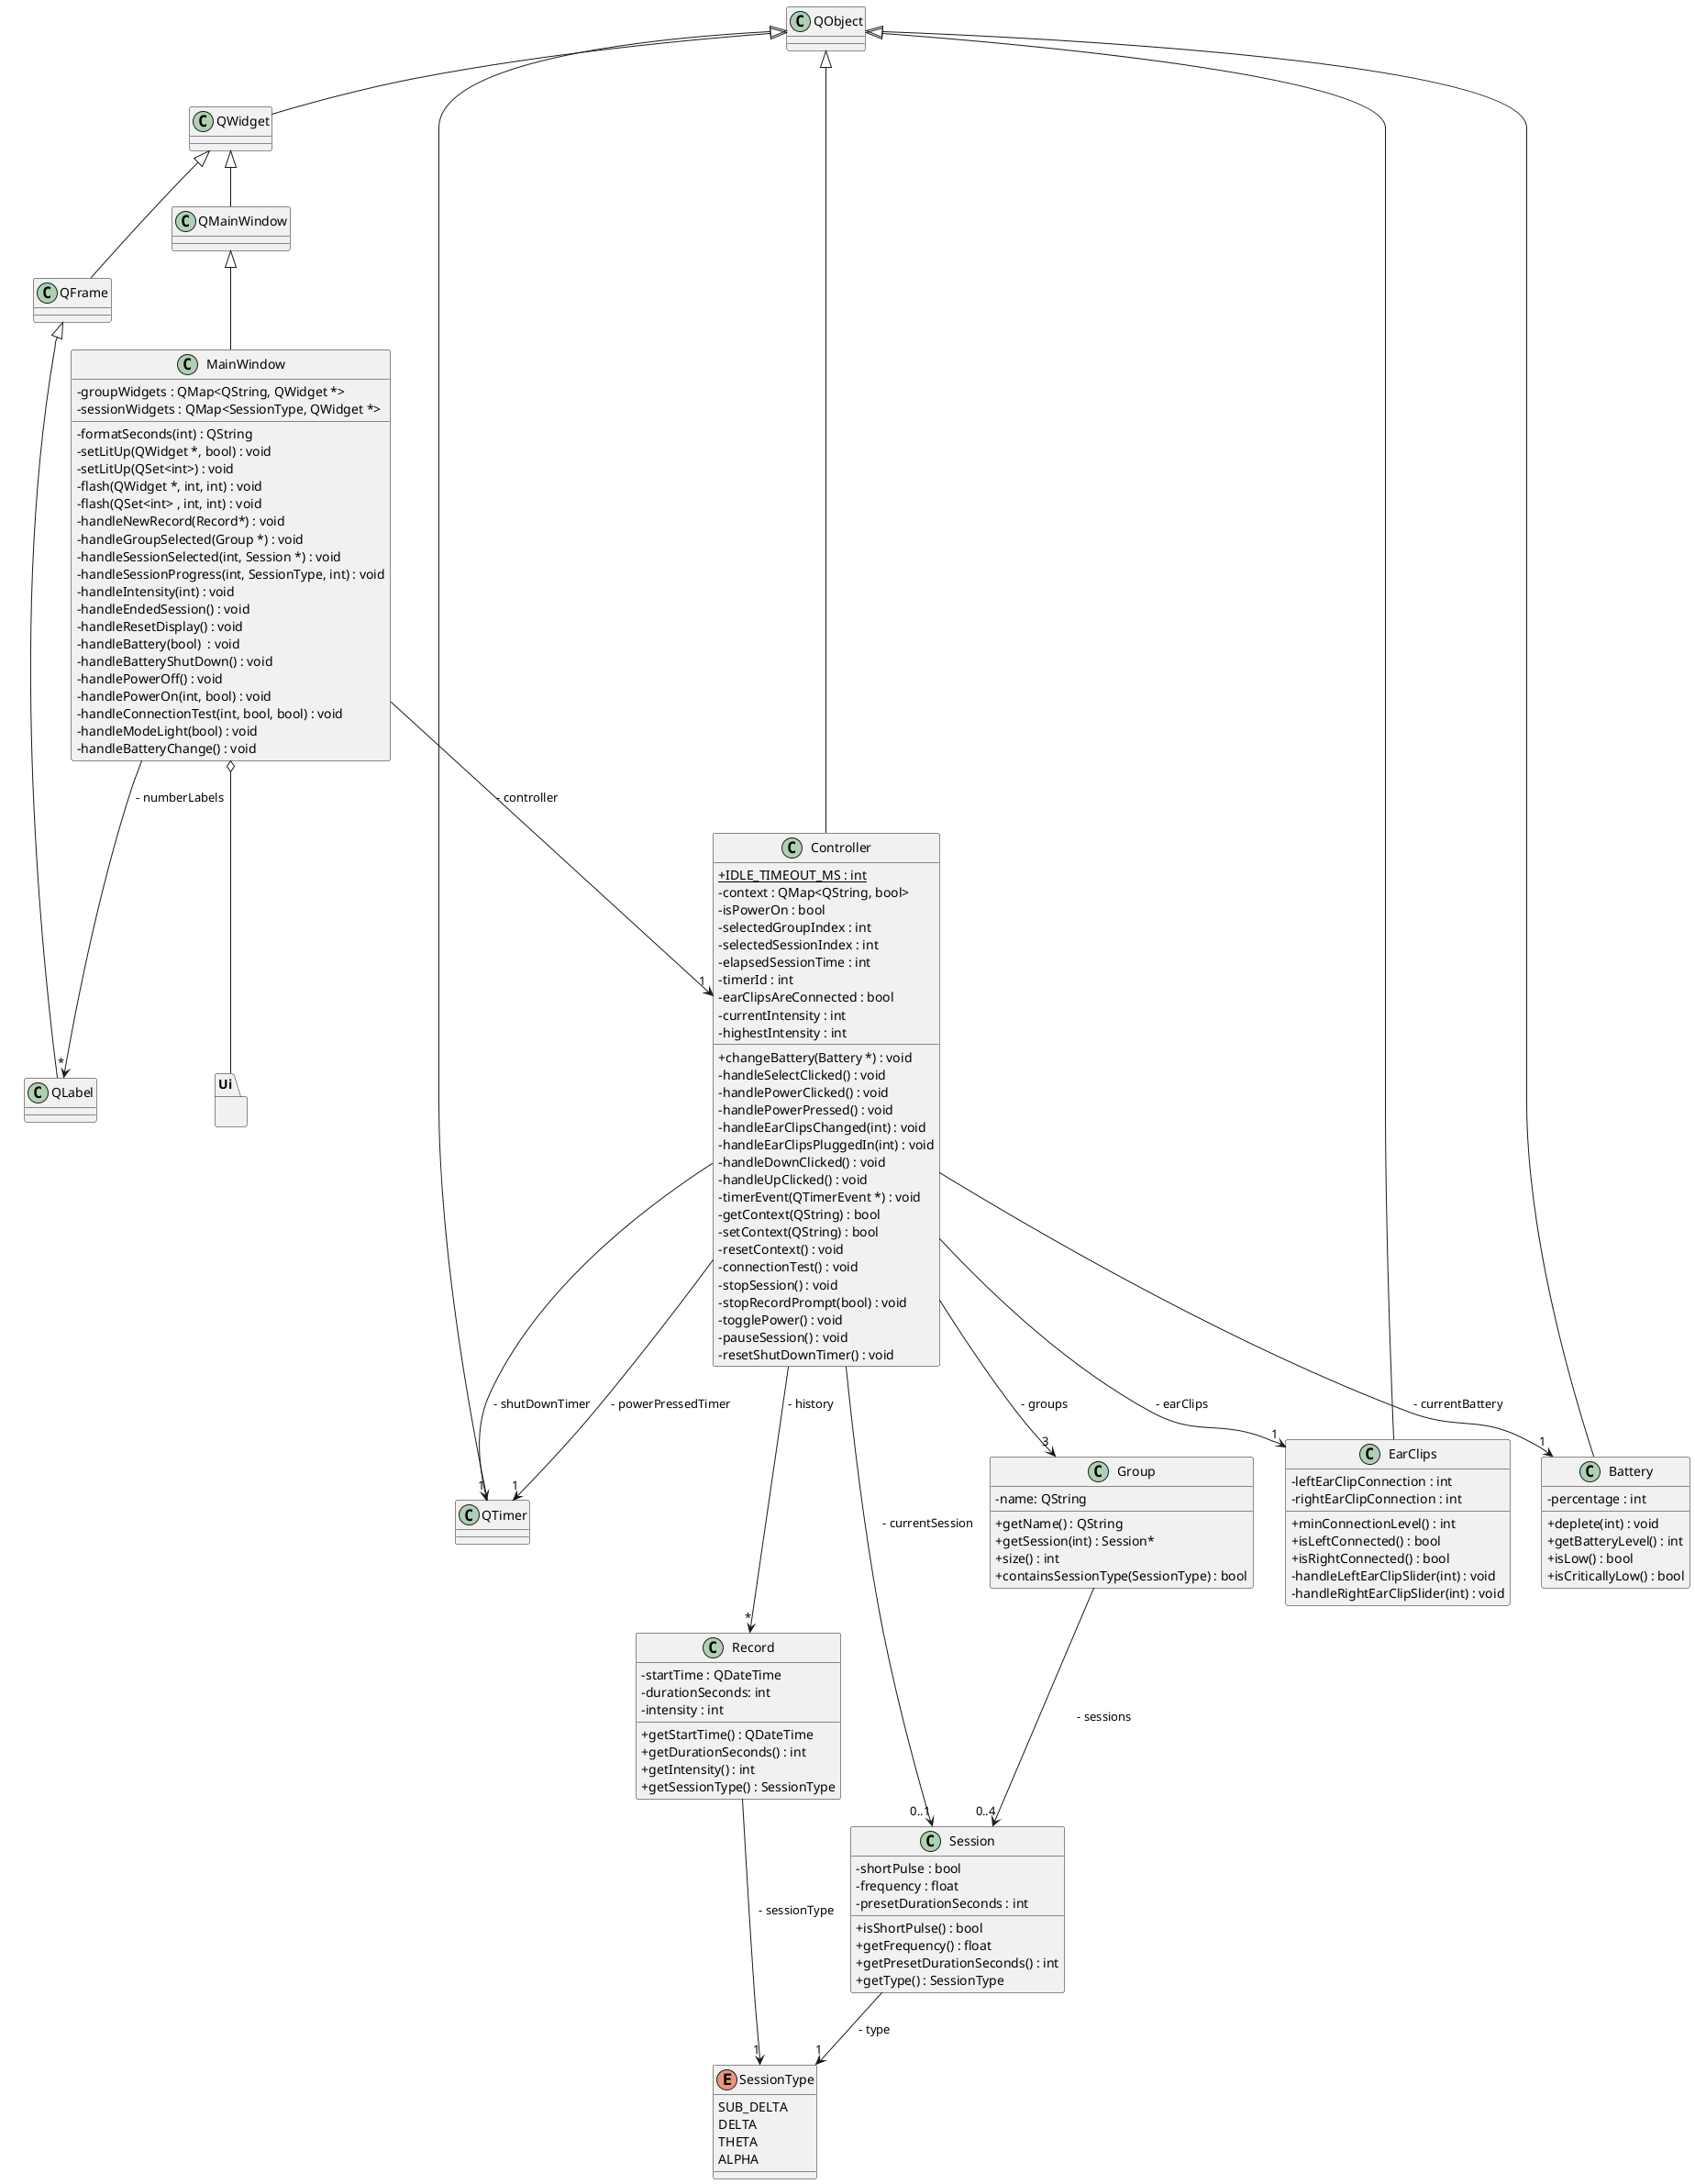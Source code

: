 @startuml class-diagram
skinparam classAttributeIconSize 0

QObject <|-- QWidget
QWidget <|-- QMainWindow
QWidget <|-- QFrame
QFrame <|-- QLabel
QMainWindow <|-- MainWindow
MainWindow --> "1" Controller : " - controller"
MainWindow --> "*" QLabel : " - numberLabels"

namespace Ui {
}

MainWindow o-- Ui

class MainWindow {
  - groupWidgets : QMap<QString, QWidget *>
  - sessionWidgets : QMap<SessionType, QWidget *>
  - formatSeconds(int) : QString
  - setLitUp(QWidget *, bool) : void
  - setLitUp(QSet<int>) : void
  - flash(QWidget *, int, int) : void
  - flash(QSet<int> , int, int) : void
  - handleNewRecord(Record*) : void
  - handleGroupSelected(Group *) : void 
  - handleSessionSelected(int, Session *) : void
  - handleSessionProgress(int, SessionType, int) : void
  - handleIntensity(int) : void
  - handleEndedSession() : void
  - handleResetDisplay() : void
  - handleBattery(bool)  : void 
  - handleBatteryShutDown() : void
  - handlePowerOff() : void
  - handlePowerOn(int, bool) : void
  - handleConnectionTest(int, bool, bool) : void
  - handleModeLight(bool) : void
  - handleBatteryChange() : void
}

QObject <|-- QTimer
QObject <|-- Controller
Controller --> "*" Record : " - history"
Controller --> "3" Group : " - groups"
Controller --> "1" QTimer : " - shutDownTimer"
Controller --> "1" QTimer : " - powerPressedTimer"
Controller --> "0..1" Session : " - currentSession"
Controller --> "1" EarClips : " - earClips"
Controller --> "1" Battery: " - currentBattery"

class Controller {
  + {static} IDLE_TIMEOUT_MS : int
  - context : QMap<QString, bool>
  - isPowerOn : bool
  - selectedGroupIndex : int
  - selectedSessionIndex : int
  - elapsedSessionTime : int
  - timerId : int
  - earClipsAreConnected : bool
  - currentIntensity : int 
  - highestIntensity : int
  + changeBattery(Battery *) : void
  - handleSelectClicked() : void
  - handlePowerClicked() : void
  - handlePowerPressed() : void
  - handleEarClipsChanged(int) : void
  - handleEarClipsPluggedIn(int) : void
  - handleDownClicked() : void
  - handleUpClicked() : void
  - timerEvent(QTimerEvent *) : void
  - getContext(QString) : bool
  - setContext(QString) : bool
  - resetContext() : void
  - connectionTest() : void
  - stopSession() : void
  - stopRecordPrompt(bool) : void
  - togglePower() : void
  - pauseSession() : void
  - resetShutDownTimer() : void
}

Group --> "0..4" Session : " - sessions"
class Group {
  - name: QString
  + getName() : QString
  + getSession(int) : Session*
  + size() : int
  + containsSessionType(SessionType) : bool
}

Session --> "1" SessionType : " - type"
class Session {
  - shortPulse : bool 
  - frequency : float
  - presetDurationSeconds : int
  + isShortPulse() : bool
  + getFrequency() : float
  + getPresetDurationSeconds() : int
  + getType() : SessionType
}

Record --> "1" SessionType : " - sessionType"
class Record {
  - startTime : QDateTime
  - durationSeconds: int
  - intensity : int 
  + getStartTime() : QDateTime
  + getDurationSeconds() : int
  + getIntensity() : int 
  + getSessionType() : SessionType
}

enum SessionType {
  SUB_DELTA
  DELTA
  THETA
  ALPHA
}

QObject <|-- Battery
class Battery {
  - percentage : int
  + deplete(int) : void
  + getBatteryLevel() : int
  + isLow() : bool
  + isCriticallyLow() : bool
}

QObject <|-- EarClips
class EarClips {
  - leftEarClipConnection : int
  - rightEarClipConnection : int
  + minConnectionLevel() : int 
  + isLeftConnected() : bool
  + isRightConnected() : bool
  - handleLeftEarClipSlider(int) : void
  - handleRightEarClipSlider(int) : void
}

@enduml

